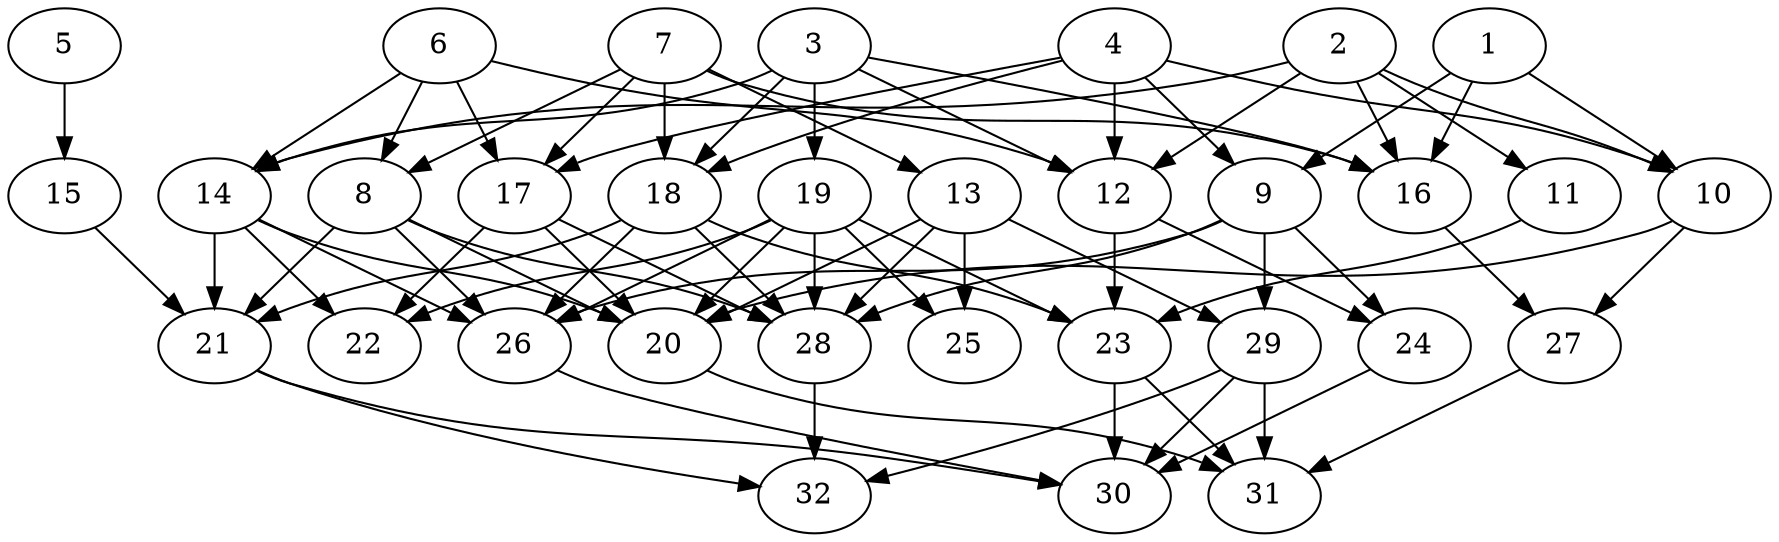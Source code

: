 // DAG (tier=2-normal, mode=data, n=32, ccr=0.446, fat=0.663, density=0.514, regular=0.533, jump=0.200, mindata=2097152, maxdata=16777216)
// DAG automatically generated by daggen at Sun Aug 24 16:33:34 2025
// /home/ermia/Project/Environments/daggen/bin/daggen --dot --ccr 0.446 --fat 0.663 --regular 0.533 --density 0.514 --jump 0.200 --mindata 2097152 --maxdata 16777216 -n 32 
digraph G {
  1 [size="396445951260702539776", alpha="0.14", expect_size="198222975630351269888"]
  1 -> 9 [size ="431730414583808"]
  1 -> 10 [size ="431730414583808"]
  1 -> 16 [size ="431730414583808"]
  2 [size="15559691203644489728", alpha="0.18", expect_size="7779845601822244864"]
  2 -> 10 [size ="49860577329152"]
  2 -> 11 [size ="49860577329152"]
  2 -> 12 [size ="49860577329152"]
  2 -> 14 [size ="49860577329152"]
  2 -> 16 [size ="49860577329152"]
  3 [size="1686858891264000000000", alpha="0.04", expect_size="843429445632000000000"]
  3 -> 12 [size ="1133641728000000"]
  3 -> 14 [size ="1133641728000000"]
  3 -> 16 [size ="1133641728000000"]
  3 -> 18 [size ="1133641728000000"]
  3 -> 19 [size ="1133641728000000"]
  4 [size="2247048858182979072", alpha="0.11", expect_size="1123524429091489536"]
  4 -> 9 [size ="1577447275364352"]
  4 -> 10 [size ="1577447275364352"]
  4 -> 12 [size ="1577447275364352"]
  4 -> 17 [size ="1577447275364352"]
  4 -> 18 [size ="1577447275364352"]
  5 [size="62777205860376976", alpha="0.01", expect_size="31388602930188488"]
  5 -> 15 [size ="1646281776693248"]
  6 [size="1318785150276422144", alpha="0.06", expect_size="659392575138211072"]
  6 -> 8 [size ="528049082728448"]
  6 -> 12 [size ="528049082728448"]
  6 -> 14 [size ="528049082728448"]
  6 -> 17 [size ="528049082728448"]
  7 [size="81596668473804096", alpha="0.01", expect_size="40798334236902048"]
  7 -> 8 [size ="1314917659443200"]
  7 -> 13 [size ="1314917659443200"]
  7 -> 16 [size ="1314917659443200"]
  7 -> 17 [size ="1314917659443200"]
  7 -> 18 [size ="1314917659443200"]
  8 [size="3001798361237872640", alpha="0.04", expect_size="1500899180618936320"]
  8 -> 20 [size ="1682675651837952"]
  8 -> 21 [size ="1682675651837952"]
  8 -> 26 [size ="1682675651837952"]
  8 -> 28 [size ="1682675651837952"]
  9 [size="70266867102073440", alpha="0.15", expect_size="35133433551036720"]
  9 -> 24 [size ="1352998584320000"]
  9 -> 26 [size ="1352998584320000"]
  9 -> 28 [size ="1352998584320000"]
  9 -> 29 [size ="1352998584320000"]
  10 [size="1154273112329358934016", alpha="0.05", expect_size="577136556164679467008"]
  10 -> 20 [size ="880296631205888"]
  10 -> 27 [size ="880296631205888"]
  11 [size="2447187174755701248", alpha="0.13", expect_size="1223593587377850624"]
  11 -> 23 [size ="1613774402355200"]
  12 [size="31983469497877500", alpha="0.13", expect_size="15991734748938750"]
  12 -> 23 [size ="1597526507520000"]
  12 -> 24 [size ="1597526507520000"]
  13 [size="2272445448444975251456", alpha="0.03", expect_size="1136222724222487625728"]
  13 -> 20 [size ="1382777480019968"]
  13 -> 25 [size ="1382777480019968"]
  13 -> 28 [size ="1382777480019968"]
  13 -> 29 [size ="1382777480019968"]
  14 [size="264661084103496160", alpha="0.18", expect_size="132330542051748080"]
  14 -> 20 [size ="148892498788352"]
  14 -> 21 [size ="148892498788352"]
  14 -> 22 [size ="148892498788352"]
  14 -> 26 [size ="148892498788352"]
  15 [size="1018040208695100440576", alpha="0.08", expect_size="509020104347550220288"]
  15 -> 21 [size ="809592745361408"]
  16 [size="75609421148416224", alpha="0.12", expect_size="37804710574208112"]
  16 -> 27 [size ="1701977562021888"]
  17 [size="610186864010710745088", alpha="0.00", expect_size="305093432005355372544"]
  17 -> 20 [size ="575526364250112"]
  17 -> 22 [size ="575526364250112"]
  17 -> 28 [size ="575526364250112"]
  18 [size="540326950489487835136", alpha="0.05", expect_size="270163475244743917568"]
  18 -> 21 [size ="530714646806528"]
  18 -> 23 [size ="530714646806528"]
  18 -> 26 [size ="530714646806528"]
  18 -> 28 [size ="530714646806528"]
  19 [size="784585645467350597632", alpha="0.06", expect_size="392292822733675298816"]
  19 -> 20 [size ="680534623649792"]
  19 -> 22 [size ="680534623649792"]
  19 -> 23 [size ="680534623649792"]
  19 -> 25 [size ="680534623649792"]
  19 -> 26 [size ="680534623649792"]
  19 -> 28 [size ="680534623649792"]
  20 [size="994048429984085632", alpha="0.13", expect_size="497024214992042816"]
  20 -> 31 [size ="1850873508528128"]
  21 [size="453528631260110389248", alpha="0.11", expect_size="226764315630055194624"]
  21 -> 30 [size ="472236762857472"]
  21 -> 32 [size ="472236762857472"]
  22 [size="271126125692577504", alpha="0.16", expect_size="135563062846288752"]
  23 [size="1166868251318757888", alpha="0.09", expect_size="583434125659378944"]
  23 -> 30 [size ="915355811708928"]
  23 -> 31 [size ="915355811708928"]
  24 [size="4660381914526249910272", alpha="0.09", expect_size="2330190957263124955136"]
  24 -> 30 [size ="2232052090929152"]
  25 [size="9576419082436514", alpha="0.14", expect_size="4788209541218257"]
  26 [size="1306031842180261888", alpha="0.19", expect_size="653015921090130944"]
  26 -> 30 [size ="612081191616512"]
  27 [size="1070527188720919168", alpha="0.05", expect_size="535263594360459584"]
  27 -> 31 [size ="439346373066752"]
  28 [size="34188847349031248", alpha="0.05", expect_size="17094423674515624"]
  28 -> 32 [size ="1763704832000000"]
  29 [size="3349189277859859922944", alpha="0.03", expect_size="1674594638929929961472"]
  29 -> 30 [size ="1790811117191168"]
  29 -> 31 [size ="1790811117191168"]
  29 -> 32 [size ="1790811117191168"]
  30 [size="40437942703884984", alpha="0.11", expect_size="20218971351942492"]
  31 [size="505435032668133632", alpha="0.11", expect_size="252717516334066816"]
  32 [size="16682318094982612", alpha="0.03", expect_size="8341159047491306"]
}